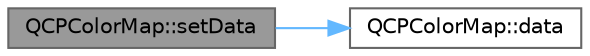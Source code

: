 digraph "QCPColorMap::setData"
{
 // LATEX_PDF_SIZE
  bgcolor="transparent";
  edge [fontname=Helvetica,fontsize=10,labelfontname=Helvetica,labelfontsize=10];
  node [fontname=Helvetica,fontsize=10,shape=box,height=0.2,width=0.4];
  rankdir="LR";
  Node1 [label="QCPColorMap::setData",height=0.2,width=0.4,color="gray40", fillcolor="grey60", style="filled", fontcolor="black",tooltip=" "];
  Node1 -> Node2 [color="steelblue1",style="solid"];
  Node2 [label="QCPColorMap::data",height=0.2,width=0.4,color="grey40", fillcolor="white", style="filled",URL="$class_q_c_p_color_map.html#a047d7eb3ae657f93f2f39b5e68b79451",tooltip=" "];
}

